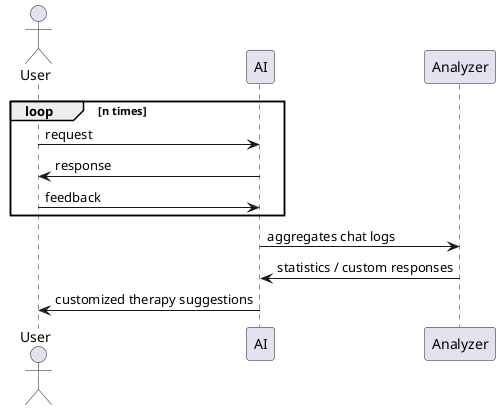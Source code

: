 @startuml
actor User
participant AI 
participant Analyzer

loop n times
User -> AI: request
AI -> User: response
User -> AI: feedback
end

AI -> Analyzer: aggregates chat logs
Analyzer -> AI: statistics / custom responses
AI -> User: customized therapy suggestions
@enduml